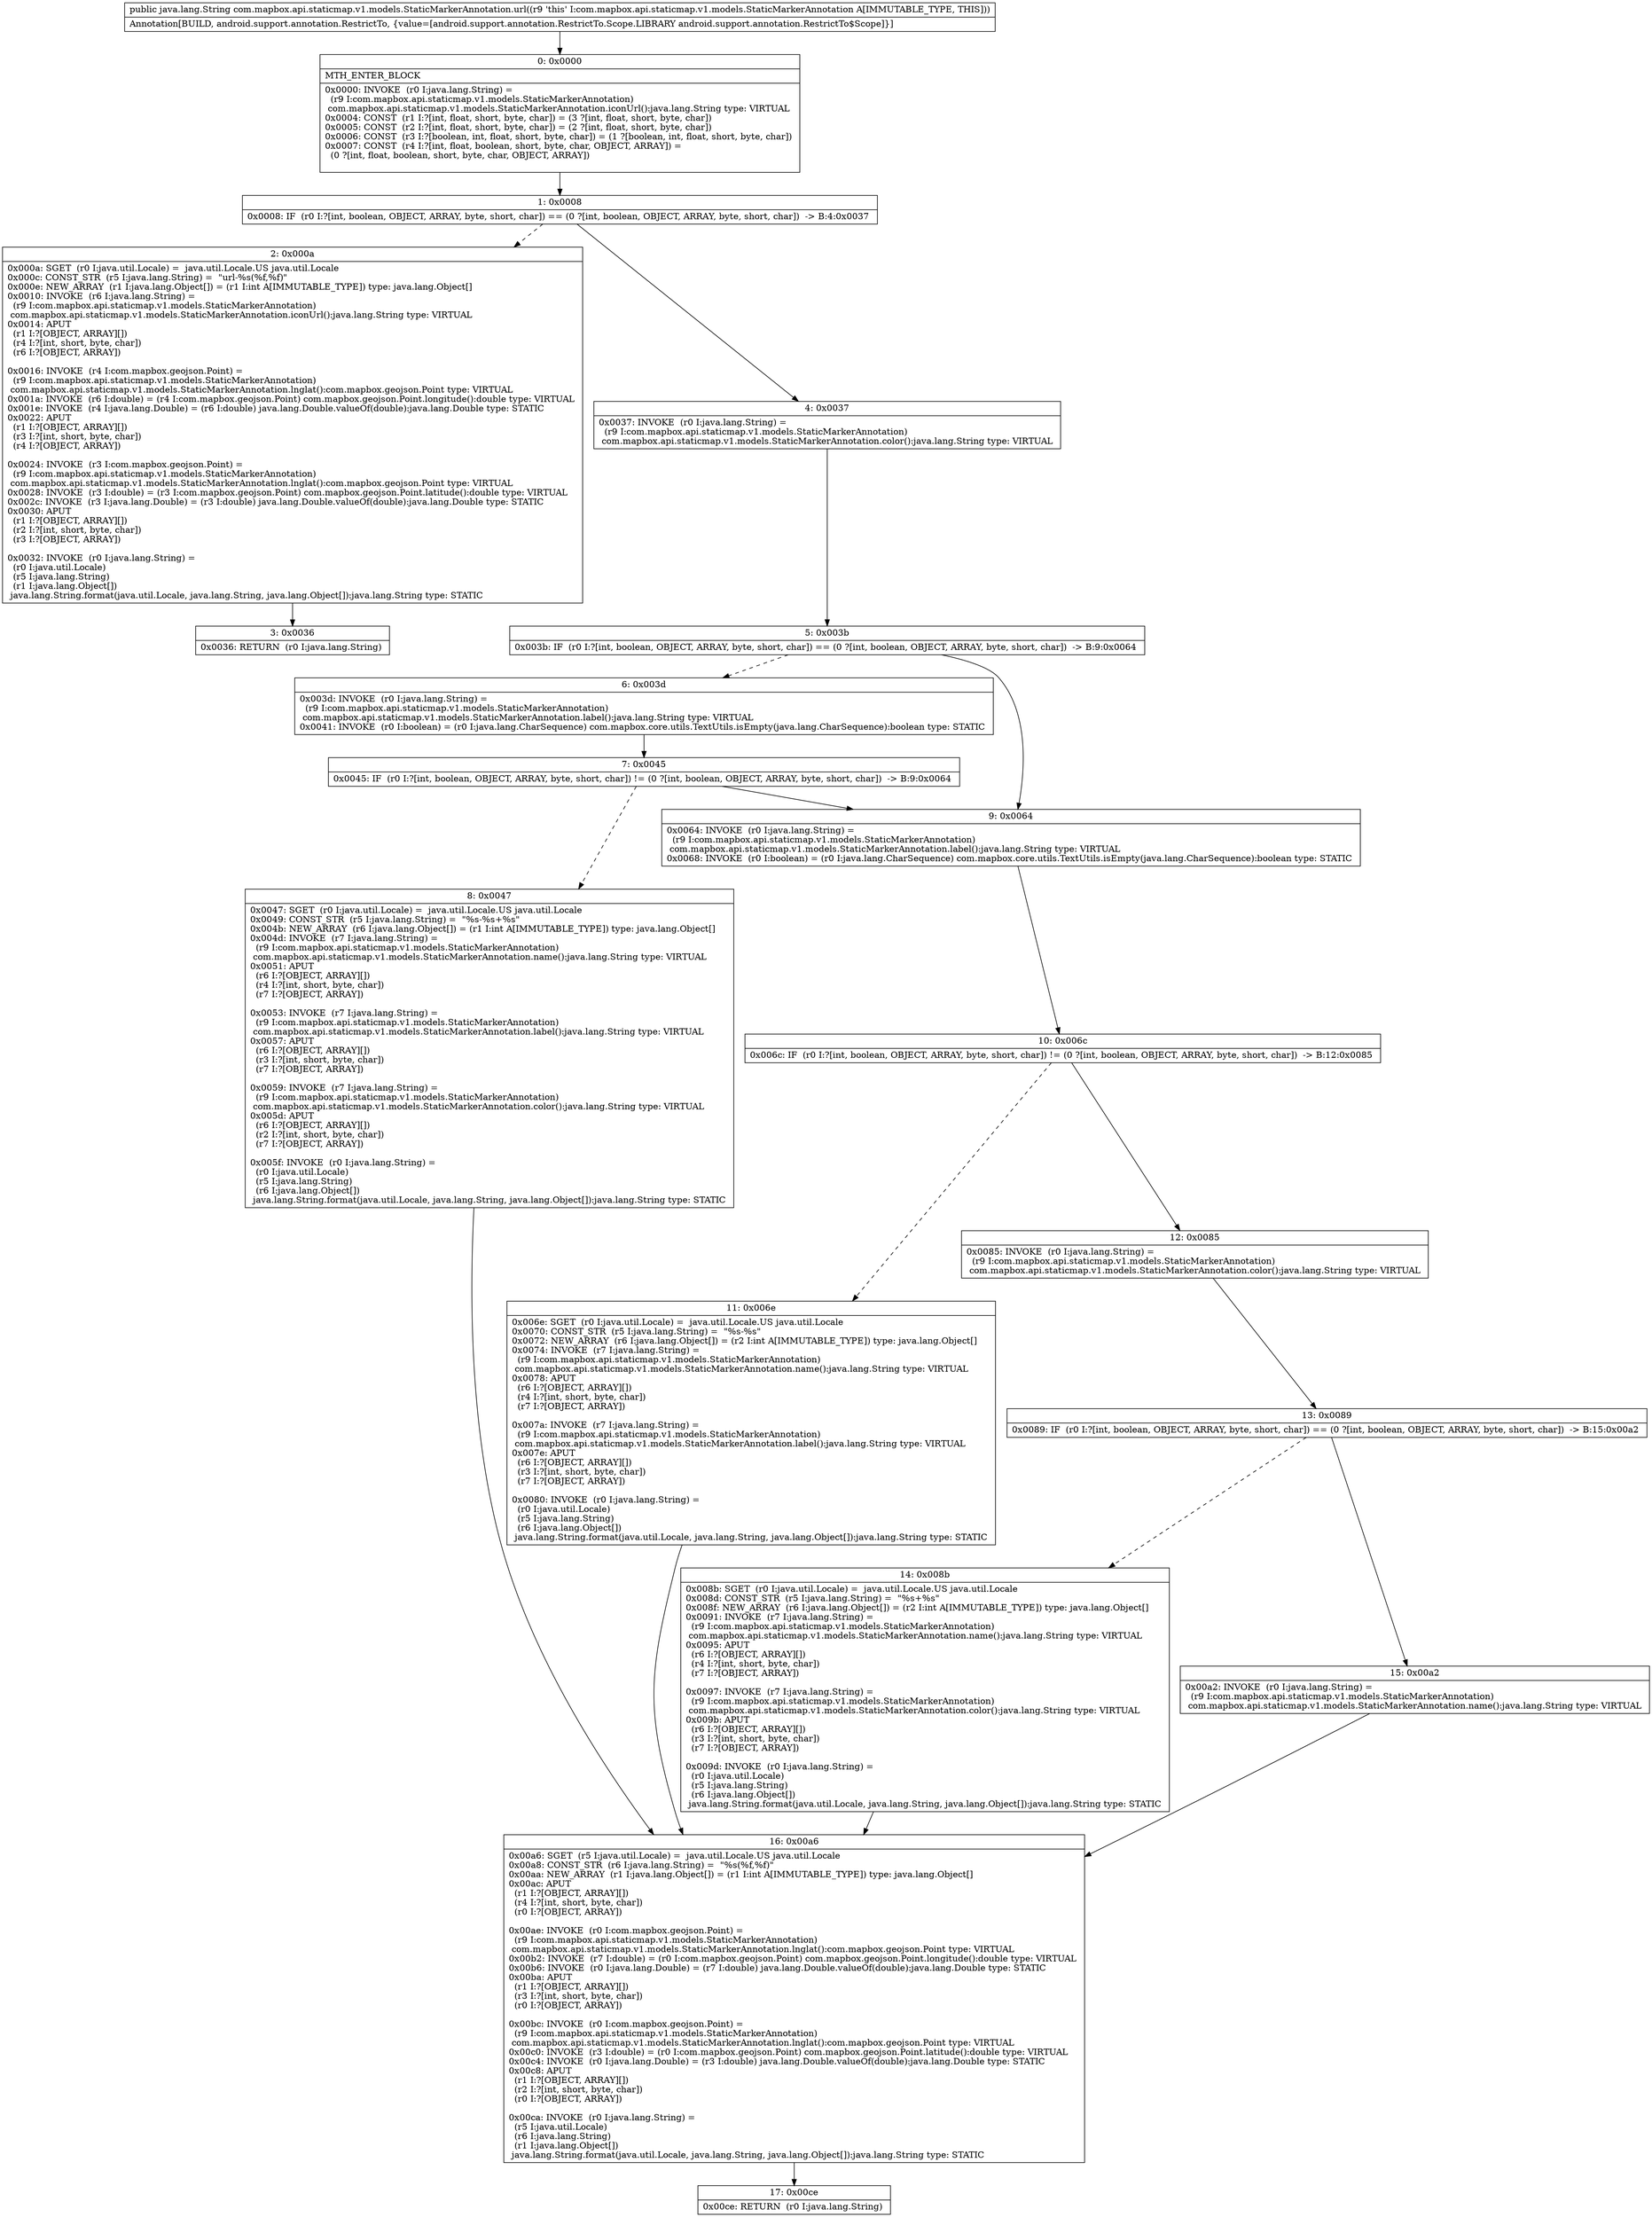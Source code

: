 digraph "CFG forcom.mapbox.api.staticmap.v1.models.StaticMarkerAnnotation.url()Ljava\/lang\/String;" {
Node_0 [shape=record,label="{0\:\ 0x0000|MTH_ENTER_BLOCK\l|0x0000: INVOKE  (r0 I:java.lang.String) = \l  (r9 I:com.mapbox.api.staticmap.v1.models.StaticMarkerAnnotation)\l com.mapbox.api.staticmap.v1.models.StaticMarkerAnnotation.iconUrl():java.lang.String type: VIRTUAL \l0x0004: CONST  (r1 I:?[int, float, short, byte, char]) = (3 ?[int, float, short, byte, char]) \l0x0005: CONST  (r2 I:?[int, float, short, byte, char]) = (2 ?[int, float, short, byte, char]) \l0x0006: CONST  (r3 I:?[boolean, int, float, short, byte, char]) = (1 ?[boolean, int, float, short, byte, char]) \l0x0007: CONST  (r4 I:?[int, float, boolean, short, byte, char, OBJECT, ARRAY]) = \l  (0 ?[int, float, boolean, short, byte, char, OBJECT, ARRAY])\l \l}"];
Node_1 [shape=record,label="{1\:\ 0x0008|0x0008: IF  (r0 I:?[int, boolean, OBJECT, ARRAY, byte, short, char]) == (0 ?[int, boolean, OBJECT, ARRAY, byte, short, char])  \-\> B:4:0x0037 \l}"];
Node_2 [shape=record,label="{2\:\ 0x000a|0x000a: SGET  (r0 I:java.util.Locale) =  java.util.Locale.US java.util.Locale \l0x000c: CONST_STR  (r5 I:java.lang.String) =  \"url\-%s(%f,%f)\" \l0x000e: NEW_ARRAY  (r1 I:java.lang.Object[]) = (r1 I:int A[IMMUTABLE_TYPE]) type: java.lang.Object[] \l0x0010: INVOKE  (r6 I:java.lang.String) = \l  (r9 I:com.mapbox.api.staticmap.v1.models.StaticMarkerAnnotation)\l com.mapbox.api.staticmap.v1.models.StaticMarkerAnnotation.iconUrl():java.lang.String type: VIRTUAL \l0x0014: APUT  \l  (r1 I:?[OBJECT, ARRAY][])\l  (r4 I:?[int, short, byte, char])\l  (r6 I:?[OBJECT, ARRAY])\l \l0x0016: INVOKE  (r4 I:com.mapbox.geojson.Point) = \l  (r9 I:com.mapbox.api.staticmap.v1.models.StaticMarkerAnnotation)\l com.mapbox.api.staticmap.v1.models.StaticMarkerAnnotation.lnglat():com.mapbox.geojson.Point type: VIRTUAL \l0x001a: INVOKE  (r6 I:double) = (r4 I:com.mapbox.geojson.Point) com.mapbox.geojson.Point.longitude():double type: VIRTUAL \l0x001e: INVOKE  (r4 I:java.lang.Double) = (r6 I:double) java.lang.Double.valueOf(double):java.lang.Double type: STATIC \l0x0022: APUT  \l  (r1 I:?[OBJECT, ARRAY][])\l  (r3 I:?[int, short, byte, char])\l  (r4 I:?[OBJECT, ARRAY])\l \l0x0024: INVOKE  (r3 I:com.mapbox.geojson.Point) = \l  (r9 I:com.mapbox.api.staticmap.v1.models.StaticMarkerAnnotation)\l com.mapbox.api.staticmap.v1.models.StaticMarkerAnnotation.lnglat():com.mapbox.geojson.Point type: VIRTUAL \l0x0028: INVOKE  (r3 I:double) = (r3 I:com.mapbox.geojson.Point) com.mapbox.geojson.Point.latitude():double type: VIRTUAL \l0x002c: INVOKE  (r3 I:java.lang.Double) = (r3 I:double) java.lang.Double.valueOf(double):java.lang.Double type: STATIC \l0x0030: APUT  \l  (r1 I:?[OBJECT, ARRAY][])\l  (r2 I:?[int, short, byte, char])\l  (r3 I:?[OBJECT, ARRAY])\l \l0x0032: INVOKE  (r0 I:java.lang.String) = \l  (r0 I:java.util.Locale)\l  (r5 I:java.lang.String)\l  (r1 I:java.lang.Object[])\l java.lang.String.format(java.util.Locale, java.lang.String, java.lang.Object[]):java.lang.String type: STATIC \l}"];
Node_3 [shape=record,label="{3\:\ 0x0036|0x0036: RETURN  (r0 I:java.lang.String) \l}"];
Node_4 [shape=record,label="{4\:\ 0x0037|0x0037: INVOKE  (r0 I:java.lang.String) = \l  (r9 I:com.mapbox.api.staticmap.v1.models.StaticMarkerAnnotation)\l com.mapbox.api.staticmap.v1.models.StaticMarkerAnnotation.color():java.lang.String type: VIRTUAL \l}"];
Node_5 [shape=record,label="{5\:\ 0x003b|0x003b: IF  (r0 I:?[int, boolean, OBJECT, ARRAY, byte, short, char]) == (0 ?[int, boolean, OBJECT, ARRAY, byte, short, char])  \-\> B:9:0x0064 \l}"];
Node_6 [shape=record,label="{6\:\ 0x003d|0x003d: INVOKE  (r0 I:java.lang.String) = \l  (r9 I:com.mapbox.api.staticmap.v1.models.StaticMarkerAnnotation)\l com.mapbox.api.staticmap.v1.models.StaticMarkerAnnotation.label():java.lang.String type: VIRTUAL \l0x0041: INVOKE  (r0 I:boolean) = (r0 I:java.lang.CharSequence) com.mapbox.core.utils.TextUtils.isEmpty(java.lang.CharSequence):boolean type: STATIC \l}"];
Node_7 [shape=record,label="{7\:\ 0x0045|0x0045: IF  (r0 I:?[int, boolean, OBJECT, ARRAY, byte, short, char]) != (0 ?[int, boolean, OBJECT, ARRAY, byte, short, char])  \-\> B:9:0x0064 \l}"];
Node_8 [shape=record,label="{8\:\ 0x0047|0x0047: SGET  (r0 I:java.util.Locale) =  java.util.Locale.US java.util.Locale \l0x0049: CONST_STR  (r5 I:java.lang.String) =  \"%s\-%s+%s\" \l0x004b: NEW_ARRAY  (r6 I:java.lang.Object[]) = (r1 I:int A[IMMUTABLE_TYPE]) type: java.lang.Object[] \l0x004d: INVOKE  (r7 I:java.lang.String) = \l  (r9 I:com.mapbox.api.staticmap.v1.models.StaticMarkerAnnotation)\l com.mapbox.api.staticmap.v1.models.StaticMarkerAnnotation.name():java.lang.String type: VIRTUAL \l0x0051: APUT  \l  (r6 I:?[OBJECT, ARRAY][])\l  (r4 I:?[int, short, byte, char])\l  (r7 I:?[OBJECT, ARRAY])\l \l0x0053: INVOKE  (r7 I:java.lang.String) = \l  (r9 I:com.mapbox.api.staticmap.v1.models.StaticMarkerAnnotation)\l com.mapbox.api.staticmap.v1.models.StaticMarkerAnnotation.label():java.lang.String type: VIRTUAL \l0x0057: APUT  \l  (r6 I:?[OBJECT, ARRAY][])\l  (r3 I:?[int, short, byte, char])\l  (r7 I:?[OBJECT, ARRAY])\l \l0x0059: INVOKE  (r7 I:java.lang.String) = \l  (r9 I:com.mapbox.api.staticmap.v1.models.StaticMarkerAnnotation)\l com.mapbox.api.staticmap.v1.models.StaticMarkerAnnotation.color():java.lang.String type: VIRTUAL \l0x005d: APUT  \l  (r6 I:?[OBJECT, ARRAY][])\l  (r2 I:?[int, short, byte, char])\l  (r7 I:?[OBJECT, ARRAY])\l \l0x005f: INVOKE  (r0 I:java.lang.String) = \l  (r0 I:java.util.Locale)\l  (r5 I:java.lang.String)\l  (r6 I:java.lang.Object[])\l java.lang.String.format(java.util.Locale, java.lang.String, java.lang.Object[]):java.lang.String type: STATIC \l}"];
Node_9 [shape=record,label="{9\:\ 0x0064|0x0064: INVOKE  (r0 I:java.lang.String) = \l  (r9 I:com.mapbox.api.staticmap.v1.models.StaticMarkerAnnotation)\l com.mapbox.api.staticmap.v1.models.StaticMarkerAnnotation.label():java.lang.String type: VIRTUAL \l0x0068: INVOKE  (r0 I:boolean) = (r0 I:java.lang.CharSequence) com.mapbox.core.utils.TextUtils.isEmpty(java.lang.CharSequence):boolean type: STATIC \l}"];
Node_10 [shape=record,label="{10\:\ 0x006c|0x006c: IF  (r0 I:?[int, boolean, OBJECT, ARRAY, byte, short, char]) != (0 ?[int, boolean, OBJECT, ARRAY, byte, short, char])  \-\> B:12:0x0085 \l}"];
Node_11 [shape=record,label="{11\:\ 0x006e|0x006e: SGET  (r0 I:java.util.Locale) =  java.util.Locale.US java.util.Locale \l0x0070: CONST_STR  (r5 I:java.lang.String) =  \"%s\-%s\" \l0x0072: NEW_ARRAY  (r6 I:java.lang.Object[]) = (r2 I:int A[IMMUTABLE_TYPE]) type: java.lang.Object[] \l0x0074: INVOKE  (r7 I:java.lang.String) = \l  (r9 I:com.mapbox.api.staticmap.v1.models.StaticMarkerAnnotation)\l com.mapbox.api.staticmap.v1.models.StaticMarkerAnnotation.name():java.lang.String type: VIRTUAL \l0x0078: APUT  \l  (r6 I:?[OBJECT, ARRAY][])\l  (r4 I:?[int, short, byte, char])\l  (r7 I:?[OBJECT, ARRAY])\l \l0x007a: INVOKE  (r7 I:java.lang.String) = \l  (r9 I:com.mapbox.api.staticmap.v1.models.StaticMarkerAnnotation)\l com.mapbox.api.staticmap.v1.models.StaticMarkerAnnotation.label():java.lang.String type: VIRTUAL \l0x007e: APUT  \l  (r6 I:?[OBJECT, ARRAY][])\l  (r3 I:?[int, short, byte, char])\l  (r7 I:?[OBJECT, ARRAY])\l \l0x0080: INVOKE  (r0 I:java.lang.String) = \l  (r0 I:java.util.Locale)\l  (r5 I:java.lang.String)\l  (r6 I:java.lang.Object[])\l java.lang.String.format(java.util.Locale, java.lang.String, java.lang.Object[]):java.lang.String type: STATIC \l}"];
Node_12 [shape=record,label="{12\:\ 0x0085|0x0085: INVOKE  (r0 I:java.lang.String) = \l  (r9 I:com.mapbox.api.staticmap.v1.models.StaticMarkerAnnotation)\l com.mapbox.api.staticmap.v1.models.StaticMarkerAnnotation.color():java.lang.String type: VIRTUAL \l}"];
Node_13 [shape=record,label="{13\:\ 0x0089|0x0089: IF  (r0 I:?[int, boolean, OBJECT, ARRAY, byte, short, char]) == (0 ?[int, boolean, OBJECT, ARRAY, byte, short, char])  \-\> B:15:0x00a2 \l}"];
Node_14 [shape=record,label="{14\:\ 0x008b|0x008b: SGET  (r0 I:java.util.Locale) =  java.util.Locale.US java.util.Locale \l0x008d: CONST_STR  (r5 I:java.lang.String) =  \"%s+%s\" \l0x008f: NEW_ARRAY  (r6 I:java.lang.Object[]) = (r2 I:int A[IMMUTABLE_TYPE]) type: java.lang.Object[] \l0x0091: INVOKE  (r7 I:java.lang.String) = \l  (r9 I:com.mapbox.api.staticmap.v1.models.StaticMarkerAnnotation)\l com.mapbox.api.staticmap.v1.models.StaticMarkerAnnotation.name():java.lang.String type: VIRTUAL \l0x0095: APUT  \l  (r6 I:?[OBJECT, ARRAY][])\l  (r4 I:?[int, short, byte, char])\l  (r7 I:?[OBJECT, ARRAY])\l \l0x0097: INVOKE  (r7 I:java.lang.String) = \l  (r9 I:com.mapbox.api.staticmap.v1.models.StaticMarkerAnnotation)\l com.mapbox.api.staticmap.v1.models.StaticMarkerAnnotation.color():java.lang.String type: VIRTUAL \l0x009b: APUT  \l  (r6 I:?[OBJECT, ARRAY][])\l  (r3 I:?[int, short, byte, char])\l  (r7 I:?[OBJECT, ARRAY])\l \l0x009d: INVOKE  (r0 I:java.lang.String) = \l  (r0 I:java.util.Locale)\l  (r5 I:java.lang.String)\l  (r6 I:java.lang.Object[])\l java.lang.String.format(java.util.Locale, java.lang.String, java.lang.Object[]):java.lang.String type: STATIC \l}"];
Node_15 [shape=record,label="{15\:\ 0x00a2|0x00a2: INVOKE  (r0 I:java.lang.String) = \l  (r9 I:com.mapbox.api.staticmap.v1.models.StaticMarkerAnnotation)\l com.mapbox.api.staticmap.v1.models.StaticMarkerAnnotation.name():java.lang.String type: VIRTUAL \l}"];
Node_16 [shape=record,label="{16\:\ 0x00a6|0x00a6: SGET  (r5 I:java.util.Locale) =  java.util.Locale.US java.util.Locale \l0x00a8: CONST_STR  (r6 I:java.lang.String) =  \"%s(%f,%f)\" \l0x00aa: NEW_ARRAY  (r1 I:java.lang.Object[]) = (r1 I:int A[IMMUTABLE_TYPE]) type: java.lang.Object[] \l0x00ac: APUT  \l  (r1 I:?[OBJECT, ARRAY][])\l  (r4 I:?[int, short, byte, char])\l  (r0 I:?[OBJECT, ARRAY])\l \l0x00ae: INVOKE  (r0 I:com.mapbox.geojson.Point) = \l  (r9 I:com.mapbox.api.staticmap.v1.models.StaticMarkerAnnotation)\l com.mapbox.api.staticmap.v1.models.StaticMarkerAnnotation.lnglat():com.mapbox.geojson.Point type: VIRTUAL \l0x00b2: INVOKE  (r7 I:double) = (r0 I:com.mapbox.geojson.Point) com.mapbox.geojson.Point.longitude():double type: VIRTUAL \l0x00b6: INVOKE  (r0 I:java.lang.Double) = (r7 I:double) java.lang.Double.valueOf(double):java.lang.Double type: STATIC \l0x00ba: APUT  \l  (r1 I:?[OBJECT, ARRAY][])\l  (r3 I:?[int, short, byte, char])\l  (r0 I:?[OBJECT, ARRAY])\l \l0x00bc: INVOKE  (r0 I:com.mapbox.geojson.Point) = \l  (r9 I:com.mapbox.api.staticmap.v1.models.StaticMarkerAnnotation)\l com.mapbox.api.staticmap.v1.models.StaticMarkerAnnotation.lnglat():com.mapbox.geojson.Point type: VIRTUAL \l0x00c0: INVOKE  (r3 I:double) = (r0 I:com.mapbox.geojson.Point) com.mapbox.geojson.Point.latitude():double type: VIRTUAL \l0x00c4: INVOKE  (r0 I:java.lang.Double) = (r3 I:double) java.lang.Double.valueOf(double):java.lang.Double type: STATIC \l0x00c8: APUT  \l  (r1 I:?[OBJECT, ARRAY][])\l  (r2 I:?[int, short, byte, char])\l  (r0 I:?[OBJECT, ARRAY])\l \l0x00ca: INVOKE  (r0 I:java.lang.String) = \l  (r5 I:java.util.Locale)\l  (r6 I:java.lang.String)\l  (r1 I:java.lang.Object[])\l java.lang.String.format(java.util.Locale, java.lang.String, java.lang.Object[]):java.lang.String type: STATIC \l}"];
Node_17 [shape=record,label="{17\:\ 0x00ce|0x00ce: RETURN  (r0 I:java.lang.String) \l}"];
MethodNode[shape=record,label="{public java.lang.String com.mapbox.api.staticmap.v1.models.StaticMarkerAnnotation.url((r9 'this' I:com.mapbox.api.staticmap.v1.models.StaticMarkerAnnotation A[IMMUTABLE_TYPE, THIS]))  | Annotation[BUILD, android.support.annotation.RestrictTo, \{value=[android.support.annotation.RestrictTo.Scope.LIBRARY android.support.annotation.RestrictTo$Scope]\}]\l}"];
MethodNode -> Node_0;
Node_0 -> Node_1;
Node_1 -> Node_2[style=dashed];
Node_1 -> Node_4;
Node_2 -> Node_3;
Node_4 -> Node_5;
Node_5 -> Node_6[style=dashed];
Node_5 -> Node_9;
Node_6 -> Node_7;
Node_7 -> Node_8[style=dashed];
Node_7 -> Node_9;
Node_8 -> Node_16;
Node_9 -> Node_10;
Node_10 -> Node_11[style=dashed];
Node_10 -> Node_12;
Node_11 -> Node_16;
Node_12 -> Node_13;
Node_13 -> Node_14[style=dashed];
Node_13 -> Node_15;
Node_14 -> Node_16;
Node_15 -> Node_16;
Node_16 -> Node_17;
}

